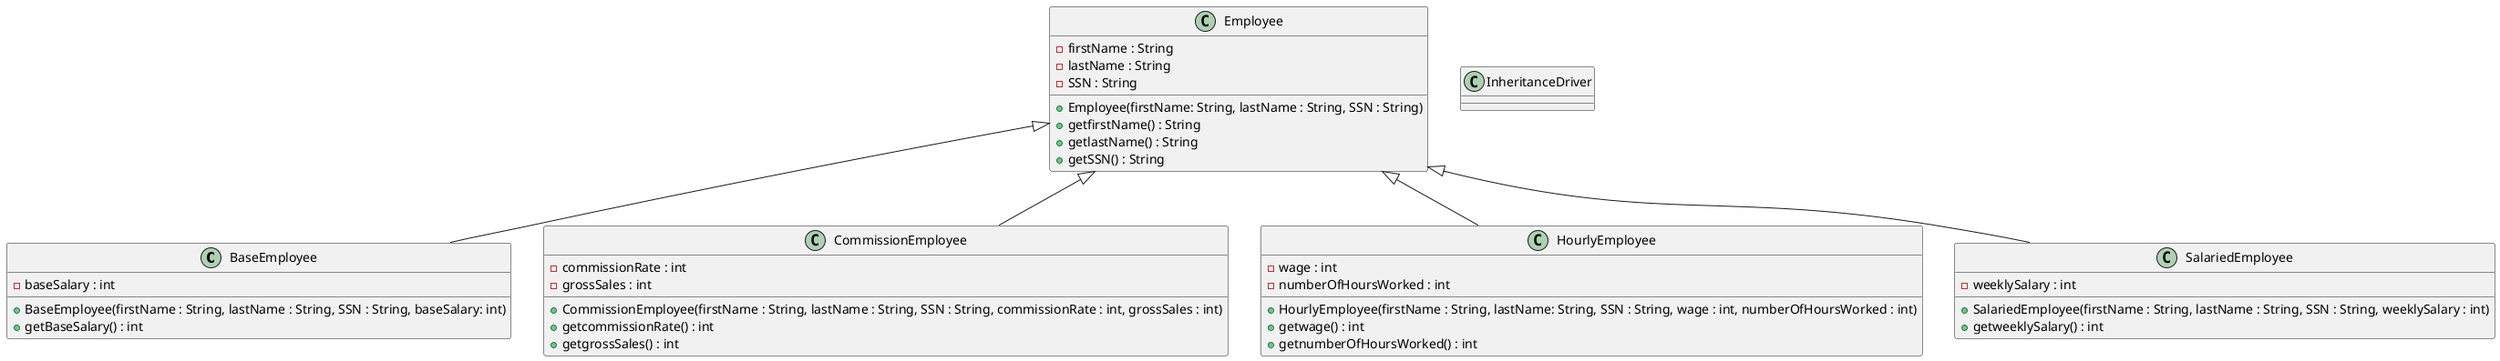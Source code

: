 @startuml classDiagramInheritance

class BaseEmployee {
    - baseSalary : int 

    + BaseEmployee(firstName : String, lastName : String, SSN : String, baseSalary: int)
    + getBaseSalary() : int  
}

class CommissionEmployee {
    - commissionRate : int
    - grossSales : int

    + CommissionEmployee(firstName : String, lastName : String, SSN : String, commissionRate : int, grossSales : int)
    + getcommissionRate() : int
    + getgrossSales() : int
}

class Employee {
    - firstName : String
    - lastName : String
    - SSN : String

    + Employee(firstName: String, lastName : String, SSN : String)
    + getfirstName() : String
    + getlastName() : String
    + getSSN() : String
}

class HourlyEmployee {
    - wage : int
    - numberOfHoursWorked : int

    + HourlyEmployee(firstName : String, lastName: String, SSN : String, wage : int, numberOfHoursWorked : int)
    + getwage() : int
    + getnumberOfHoursWorked() : int 
}

class SalariedEmployee {
    - weeklySalary : int

    + SalariedEmployee(firstName : String, lastName : String, SSN : String, weeklySalary : int)
    + getweeklySalary() : int 
    }

class InheritanceDriver {
    
}

Employee <|-- CommissionEmployee
Employee <|-- BaseEmployee
Employee <|-- HourlyEmployee
Employee <|-- SalariedEmployee
@enduml 




